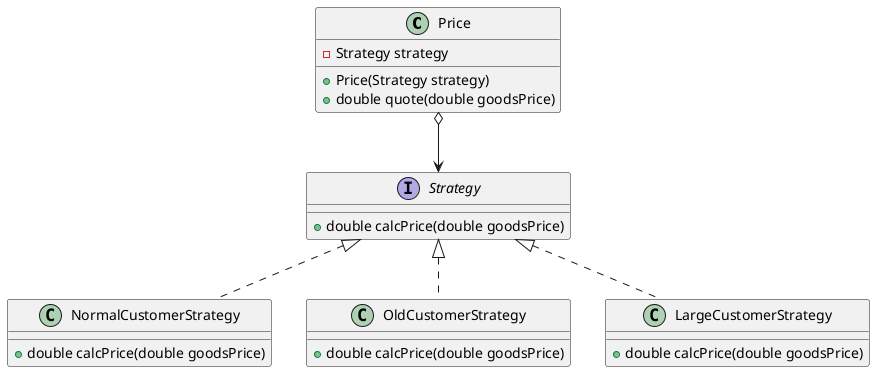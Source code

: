 @startuml

Price o--> Strategy
Strategy <|.. NormalCustomerStrategy
Strategy <|.. OldCustomerStrategy
Strategy <|.. LargeCustomerStrategy

interface Strategy{
    +double calcPrice(double goodsPrice)
}

class Price{
    -Strategy strategy
    +Price(Strategy strategy)
    +double quote(double goodsPrice)
}

class NormalCustomerStrategy{
    +double calcPrice(double goodsPrice)
}

class OldCustomerStrategy{
    +double calcPrice(double goodsPrice)
}

class LargeCustomerStrategy{
    +double calcPrice(double goodsPrice)
}
@enduml